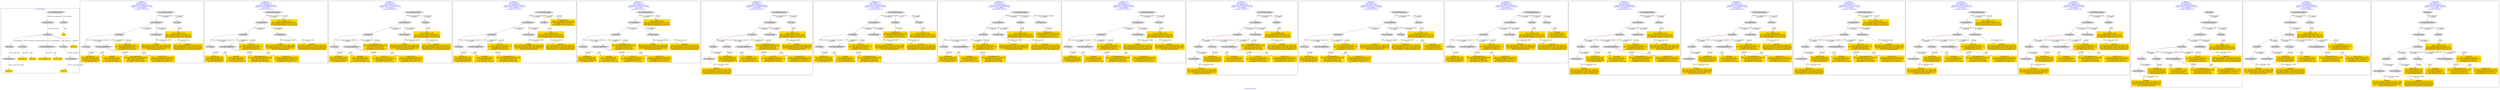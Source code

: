digraph n0 {
fontcolor="blue"
remincross="true"
label="s03-ima-artists.xml"
subgraph cluster_0 {
label="1-correct model"
n2[style="filled",color="white",fillcolor="lightgray",label="E12_Production1"];
n3[style="filled",color="white",fillcolor="lightgray",label="E21_Person1"];
n4[style="filled",color="white",fillcolor="lightgray",label="E69_Death1"];
n5[style="filled",color="white",fillcolor="lightgray",label="E74_Group1"];
n6[style="filled",color="white",fillcolor="lightgray",label="E82_Actor_Appellation1"];
n7[style="filled",color="white",fillcolor="lightgray",label="E67_Birth1"];
n8[shape="plaintext",style="filled",fillcolor="gold",label="Artist URI"];
n9[style="filled",color="white",fillcolor="lightgray",label="E22_Man-Made_Object1"];
n10[style="filled",color="white",fillcolor="lightgray",label="E35_Title1"];
n11[shape="plaintext",style="filled",fillcolor="gold",label="title"];
n12[style="filled",color="white",fillcolor="lightgray",label="E52_Time-Span1"];
n13[shape="plaintext",style="filled",fillcolor="gold",label="birthDate"];
n14[style="filled",color="white",fillcolor="lightgray",label="E52_Time-Span2"];
n15[shape="plaintext",style="filled",fillcolor="gold",label="deathDate"];
n16[shape="plaintext",style="filled",fillcolor="gold",label="nationality uri"];
n17[shape="plaintext",style="filled",fillcolor="gold",label="nationality"];
n18[shape="plaintext",style="filled",fillcolor="gold",label="artist appellation uri"];
n19[shape="plaintext",style="filled",fillcolor="gold",label="name first last"];
}
subgraph cluster_1 {
label="candidate 0\nlink coherence:1.0\nnode coherence:1.0\nconfidence:0.49329370918731874\nmapping score:0.5602645697291062\ncost:13.99879\n-precision:0.79-recall:0.65"
n21[style="filled",color="white",fillcolor="lightgray",label="E12_Production1"];
n22[style="filled",color="white",fillcolor="lightgray",label="E21_Person1"];
n23[style="filled",color="white",fillcolor="lightgray",label="E52_Time-Span2"];
n24[style="filled",color="white",fillcolor="lightgray",label="E74_Group1"];
n25[style="filled",color="white",fillcolor="lightgray",label="E82_Actor_Appellation1"];
n26[style="filled",color="white",fillcolor="lightgray",label="E22_Man-Made_Object1"];
n27[style="filled",color="white",fillcolor="lightgray",label="E35_Title1"];
n28[shape="plaintext",style="filled",fillcolor="gold",label="nationality uri\n[E74_Group,classLink,0.685]\n[E55_Type,classLink,0.19]\n[E57_Material,classLink,0.086]\n[E55_Type,label,0.039]"];
n29[shape="plaintext",style="filled",fillcolor="gold",label="birthDate\n[E52_Time-Span,P82a_begin_of_the_begin,0.439]\n[E52_Time-Span,P82_at_some_time_within,0.323]\n[E52_Time-Span,P82b_end_of_the_end,0.185]\n[E52_Time-Span,label,0.054]"];
n30[shape="plaintext",style="filled",fillcolor="gold",label="Artist URI\n[E21_Person,classLink,0.437]\n[E82_Actor_Appellation,classLink,0.371]\n[E39_Actor,classLink,0.15]\n[E30_Right,P3_has_note,0.042]"];
n31[shape="plaintext",style="filled",fillcolor="gold",label="artist appellation uri\n[E82_Actor_Appellation,classLink,0.608]\n[E21_Person,classLink,0.371]\n[E39_Actor,classLink,0.016]\n[E30_Right,P3_has_note,0.004]"];
n32[shape="plaintext",style="filled",fillcolor="gold",label="title\n[E35_Title,label,0.336]\n[E22_Man-Made_Object,classLink,0.253]\n[E22_Man-Made_Object,P3_has_note,0.221]\n[E73_Information_Object,P3_has_note,0.19]"];
n33[shape="plaintext",style="filled",fillcolor="gold",label="deathDate\n[E52_Time-Span,P82b_end_of_the_end,0.382]\n[E52_Time-Span,P82_at_some_time_within,0.29]\n[E52_Time-Span,P82a_begin_of_the_begin,0.229]\n[E69_Death,P82_at_some_time_within,0.098]"];
n34[shape="plaintext",style="filled",fillcolor="gold",label="name first last\n[E82_Actor_Appellation,label,0.529]\n[E22_Man-Made_Object,classLink,0.218]\n[E30_Right,P3_has_note,0.131]\n[E8_Acquisition,P3_has_note,0.122]"];
n35[shape="plaintext",style="filled",fillcolor="gold",label="nationality\n[E74_Group,label,0.529]\n[E74_Group,classLink,0.306]\n[E55_Type,label,0.097]\n[E21_Person,P3_has_note,0.068]"];
}
subgraph cluster_2 {
label="candidate 1\nlink coherence:1.0\nnode coherence:1.0\nconfidence:0.4828886313424306\nmapping score:0.5567962104474768\ncost:12.999\n-precision:0.69-recall:0.53"
n37[style="filled",color="white",fillcolor="lightgray",label="E12_Production1"];
n38[style="filled",color="white",fillcolor="lightgray",label="E21_Person1"];
n39[style="filled",color="white",fillcolor="lightgray",label="E52_Time-Span2"];
n40[style="filled",color="white",fillcolor="lightgray",label="E74_Group1"];
n41[style="filled",color="white",fillcolor="lightgray",label="E82_Actor_Appellation1"];
n42[style="filled",color="white",fillcolor="lightgray",label="E22_Man-Made_Object1"];
n43[shape="plaintext",style="filled",fillcolor="gold",label="nationality uri\n[E74_Group,classLink,0.685]\n[E55_Type,classLink,0.19]\n[E57_Material,classLink,0.086]\n[E55_Type,label,0.039]"];
n44[shape="plaintext",style="filled",fillcolor="gold",label="title\n[E35_Title,label,0.336]\n[E22_Man-Made_Object,classLink,0.253]\n[E22_Man-Made_Object,P3_has_note,0.221]\n[E73_Information_Object,P3_has_note,0.19]"];
n45[shape="plaintext",style="filled",fillcolor="gold",label="birthDate\n[E52_Time-Span,P82a_begin_of_the_begin,0.439]\n[E52_Time-Span,P82_at_some_time_within,0.323]\n[E52_Time-Span,P82b_end_of_the_end,0.185]\n[E52_Time-Span,label,0.054]"];
n46[shape="plaintext",style="filled",fillcolor="gold",label="Artist URI\n[E21_Person,classLink,0.437]\n[E82_Actor_Appellation,classLink,0.371]\n[E39_Actor,classLink,0.15]\n[E30_Right,P3_has_note,0.042]"];
n47[shape="plaintext",style="filled",fillcolor="gold",label="artist appellation uri\n[E82_Actor_Appellation,classLink,0.608]\n[E21_Person,classLink,0.371]\n[E39_Actor,classLink,0.016]\n[E30_Right,P3_has_note,0.004]"];
n48[shape="plaintext",style="filled",fillcolor="gold",label="deathDate\n[E52_Time-Span,P82b_end_of_the_end,0.382]\n[E52_Time-Span,P82_at_some_time_within,0.29]\n[E52_Time-Span,P82a_begin_of_the_begin,0.229]\n[E69_Death,P82_at_some_time_within,0.098]"];
n49[shape="plaintext",style="filled",fillcolor="gold",label="name first last\n[E82_Actor_Appellation,label,0.529]\n[E22_Man-Made_Object,classLink,0.218]\n[E30_Right,P3_has_note,0.131]\n[E8_Acquisition,P3_has_note,0.122]"];
n50[shape="plaintext",style="filled",fillcolor="gold",label="nationality\n[E74_Group,label,0.529]\n[E74_Group,classLink,0.306]\n[E55_Type,label,0.097]\n[E21_Person,P3_has_note,0.068]"];
}
subgraph cluster_3 {
label="candidate 10\nlink coherence:1.0\nnode coherence:1.0\nconfidence:0.4553213480213411\nmapping score:0.5476071160071138\ncost:13.99879\n-precision:0.64-recall:0.53"
n52[style="filled",color="white",fillcolor="lightgray",label="E12_Production1"];
n53[style="filled",color="white",fillcolor="lightgray",label="E21_Person1"];
n54[style="filled",color="white",fillcolor="lightgray",label="E52_Time-Span2"];
n55[style="filled",color="white",fillcolor="lightgray",label="E74_Group1"];
n56[style="filled",color="white",fillcolor="lightgray",label="E82_Actor_Appellation1"];
n57[style="filled",color="white",fillcolor="lightgray",label="E22_Man-Made_Object1"];
n58[style="filled",color="white",fillcolor="lightgray",label="E35_Title1"];
n59[shape="plaintext",style="filled",fillcolor="gold",label="nationality uri\n[E74_Group,classLink,0.685]\n[E55_Type,classLink,0.19]\n[E57_Material,classLink,0.086]\n[E55_Type,label,0.039]"];
n60[shape="plaintext",style="filled",fillcolor="gold",label="birthDate\n[E52_Time-Span,P82a_begin_of_the_begin,0.439]\n[E52_Time-Span,P82_at_some_time_within,0.323]\n[E52_Time-Span,P82b_end_of_the_end,0.185]\n[E52_Time-Span,label,0.054]"];
n61[shape="plaintext",style="filled",fillcolor="gold",label="Artist URI\n[E21_Person,classLink,0.437]\n[E82_Actor_Appellation,classLink,0.371]\n[E39_Actor,classLink,0.15]\n[E30_Right,P3_has_note,0.042]"];
n62[shape="plaintext",style="filled",fillcolor="gold",label="artist appellation uri\n[E82_Actor_Appellation,classLink,0.608]\n[E21_Person,classLink,0.371]\n[E39_Actor,classLink,0.016]\n[E30_Right,P3_has_note,0.004]"];
n63[shape="plaintext",style="filled",fillcolor="gold",label="title\n[E35_Title,label,0.336]\n[E22_Man-Made_Object,classLink,0.253]\n[E22_Man-Made_Object,P3_has_note,0.221]\n[E73_Information_Object,P3_has_note,0.19]"];
n64[shape="plaintext",style="filled",fillcolor="gold",label="deathDate\n[E52_Time-Span,P82b_end_of_the_end,0.382]\n[E52_Time-Span,P82_at_some_time_within,0.29]\n[E52_Time-Span,P82a_begin_of_the_begin,0.229]\n[E69_Death,P82_at_some_time_within,0.098]"];
n65[shape="plaintext",style="filled",fillcolor="gold",label="name first last\n[E82_Actor_Appellation,label,0.529]\n[E22_Man-Made_Object,classLink,0.218]\n[E30_Right,P3_has_note,0.131]\n[E8_Acquisition,P3_has_note,0.122]"];
n66[shape="plaintext",style="filled",fillcolor="gold",label="nationality\n[E74_Group,label,0.529]\n[E74_Group,classLink,0.306]\n[E55_Type,label,0.097]\n[E21_Person,P3_has_note,0.068]"];
}
subgraph cluster_4 {
label="candidate 11\nlink coherence:1.0\nnode coherence:1.0\nconfidence:0.45442834255103537\nmapping score:0.5264761141836785\ncost:13.99879\n-precision:0.71-recall:0.59"
n68[style="filled",color="white",fillcolor="lightgray",label="E12_Production1"];
n69[style="filled",color="white",fillcolor="lightgray",label="E21_Person1"];
n70[style="filled",color="white",fillcolor="lightgray",label="E52_Time-Span2"];
n71[style="filled",color="white",fillcolor="lightgray",label="E74_Group1"];
n72[style="filled",color="white",fillcolor="lightgray",label="E82_Actor_Appellation1"];
n73[style="filled",color="white",fillcolor="lightgray",label="E22_Man-Made_Object1"];
n74[style="filled",color="white",fillcolor="lightgray",label="E35_Title1"];
n75[shape="plaintext",style="filled",fillcolor="gold",label="nationality uri\n[E74_Group,classLink,0.685]\n[E55_Type,classLink,0.19]\n[E57_Material,classLink,0.086]\n[E55_Type,label,0.039]"];
n76[shape="plaintext",style="filled",fillcolor="gold",label="name first last\n[E82_Actor_Appellation,label,0.529]\n[E22_Man-Made_Object,classLink,0.218]\n[E30_Right,P3_has_note,0.131]\n[E8_Acquisition,P3_has_note,0.122]"];
n77[shape="plaintext",style="filled",fillcolor="gold",label="birthDate\n[E52_Time-Span,P82a_begin_of_the_begin,0.439]\n[E52_Time-Span,P82_at_some_time_within,0.323]\n[E52_Time-Span,P82b_end_of_the_end,0.185]\n[E52_Time-Span,label,0.054]"];
n78[shape="plaintext",style="filled",fillcolor="gold",label="Artist URI\n[E21_Person,classLink,0.437]\n[E82_Actor_Appellation,classLink,0.371]\n[E39_Actor,classLink,0.15]\n[E30_Right,P3_has_note,0.042]"];
n79[shape="plaintext",style="filled",fillcolor="gold",label="artist appellation uri\n[E82_Actor_Appellation,classLink,0.608]\n[E21_Person,classLink,0.371]\n[E39_Actor,classLink,0.016]\n[E30_Right,P3_has_note,0.004]"];
n80[shape="plaintext",style="filled",fillcolor="gold",label="title\n[E35_Title,label,0.336]\n[E22_Man-Made_Object,classLink,0.253]\n[E22_Man-Made_Object,P3_has_note,0.221]\n[E73_Information_Object,P3_has_note,0.19]"];
n81[shape="plaintext",style="filled",fillcolor="gold",label="deathDate\n[E52_Time-Span,P82b_end_of_the_end,0.382]\n[E52_Time-Span,P82_at_some_time_within,0.29]\n[E52_Time-Span,P82a_begin_of_the_begin,0.229]\n[E69_Death,P82_at_some_time_within,0.098]"];
n82[shape="plaintext",style="filled",fillcolor="gold",label="nationality\n[E74_Group,label,0.529]\n[E74_Group,classLink,0.306]\n[E55_Type,label,0.097]\n[E21_Person,P3_has_note,0.068]"];
}
subgraph cluster_5 {
label="candidate 12\nlink coherence:1.0\nnode coherence:1.0\nconfidence:0.4449162701764529\nmapping score:0.5441387567254843\ncost:12.999\n-precision:0.54-recall:0.41"
n84[style="filled",color="white",fillcolor="lightgray",label="E12_Production1"];
n85[style="filled",color="white",fillcolor="lightgray",label="E21_Person1"];
n86[style="filled",color="white",fillcolor="lightgray",label="E52_Time-Span2"];
n87[style="filled",color="white",fillcolor="lightgray",label="E74_Group1"];
n88[style="filled",color="white",fillcolor="lightgray",label="E82_Actor_Appellation1"];
n89[style="filled",color="white",fillcolor="lightgray",label="E22_Man-Made_Object1"];
n90[shape="plaintext",style="filled",fillcolor="gold",label="nationality uri\n[E74_Group,classLink,0.685]\n[E55_Type,classLink,0.19]\n[E57_Material,classLink,0.086]\n[E55_Type,label,0.039]"];
n91[shape="plaintext",style="filled",fillcolor="gold",label="title\n[E35_Title,label,0.336]\n[E22_Man-Made_Object,classLink,0.253]\n[E22_Man-Made_Object,P3_has_note,0.221]\n[E73_Information_Object,P3_has_note,0.19]"];
n92[shape="plaintext",style="filled",fillcolor="gold",label="birthDate\n[E52_Time-Span,P82a_begin_of_the_begin,0.439]\n[E52_Time-Span,P82_at_some_time_within,0.323]\n[E52_Time-Span,P82b_end_of_the_end,0.185]\n[E52_Time-Span,label,0.054]"];
n93[shape="plaintext",style="filled",fillcolor="gold",label="Artist URI\n[E21_Person,classLink,0.437]\n[E82_Actor_Appellation,classLink,0.371]\n[E39_Actor,classLink,0.15]\n[E30_Right,P3_has_note,0.042]"];
n94[shape="plaintext",style="filled",fillcolor="gold",label="artist appellation uri\n[E82_Actor_Appellation,classLink,0.608]\n[E21_Person,classLink,0.371]\n[E39_Actor,classLink,0.016]\n[E30_Right,P3_has_note,0.004]"];
n95[shape="plaintext",style="filled",fillcolor="gold",label="deathDate\n[E52_Time-Span,P82b_end_of_the_end,0.382]\n[E52_Time-Span,P82_at_some_time_within,0.29]\n[E52_Time-Span,P82a_begin_of_the_begin,0.229]\n[E69_Death,P82_at_some_time_within,0.098]"];
n96[shape="plaintext",style="filled",fillcolor="gold",label="name first last\n[E82_Actor_Appellation,label,0.529]\n[E22_Man-Made_Object,classLink,0.218]\n[E30_Right,P3_has_note,0.131]\n[E8_Acquisition,P3_has_note,0.122]"];
n97[shape="plaintext",style="filled",fillcolor="gold",label="nationality\n[E74_Group,label,0.529]\n[E74_Group,classLink,0.306]\n[E55_Type,label,0.097]\n[E21_Person,P3_has_note,0.068]"];
}
subgraph cluster_6 {
label="candidate 13\nlink coherence:1.0\nnode coherence:1.0\nconfidence:0.44376463413028616\nmapping score:0.5229215447100953\ncost:15.9985\n-precision:0.69-recall:0.65"
n99[style="filled",color="white",fillcolor="lightgray",label="E12_Production1"];
n100[style="filled",color="white",fillcolor="lightgray",label="E21_Person1"];
n101[style="filled",color="white",fillcolor="lightgray",label="E52_Time-Span2"];
n102[style="filled",color="white",fillcolor="lightgray",label="E67_Birth1"];
n103[style="filled",color="white",fillcolor="lightgray",label="E74_Group1"];
n104[style="filled",color="white",fillcolor="lightgray",label="E82_Actor_Appellation1"];
n105[style="filled",color="white",fillcolor="lightgray",label="E22_Man-Made_Object1"];
n106[style="filled",color="white",fillcolor="lightgray",label="E35_Title1"];
n107[style="filled",color="white",fillcolor="lightgray",label="E52_Time-Span1"];
n108[shape="plaintext",style="filled",fillcolor="gold",label="nationality uri\n[E74_Group,classLink,0.685]\n[E55_Type,classLink,0.19]\n[E57_Material,classLink,0.086]\n[E55_Type,label,0.039]"];
n109[shape="plaintext",style="filled",fillcolor="gold",label="birthDate\n[E52_Time-Span,P82a_begin_of_the_begin,0.439]\n[E52_Time-Span,P82_at_some_time_within,0.323]\n[E52_Time-Span,P82b_end_of_the_end,0.185]\n[E52_Time-Span,label,0.054]"];
n110[shape="plaintext",style="filled",fillcolor="gold",label="Artist URI\n[E21_Person,classLink,0.437]\n[E82_Actor_Appellation,classLink,0.371]\n[E39_Actor,classLink,0.15]\n[E30_Right,P3_has_note,0.042]"];
n111[shape="plaintext",style="filled",fillcolor="gold",label="artist appellation uri\n[E82_Actor_Appellation,classLink,0.608]\n[E21_Person,classLink,0.371]\n[E39_Actor,classLink,0.016]\n[E30_Right,P3_has_note,0.004]"];
n112[shape="plaintext",style="filled",fillcolor="gold",label="title\n[E35_Title,label,0.336]\n[E22_Man-Made_Object,classLink,0.253]\n[E22_Man-Made_Object,P3_has_note,0.221]\n[E73_Information_Object,P3_has_note,0.19]"];
n113[shape="plaintext",style="filled",fillcolor="gold",label="name first last\n[E82_Actor_Appellation,label,0.529]\n[E22_Man-Made_Object,classLink,0.218]\n[E30_Right,P3_has_note,0.131]\n[E8_Acquisition,P3_has_note,0.122]"];
n114[shape="plaintext",style="filled",fillcolor="gold",label="deathDate\n[E52_Time-Span,P82b_end_of_the_end,0.382]\n[E52_Time-Span,P82_at_some_time_within,0.29]\n[E52_Time-Span,P82a_begin_of_the_begin,0.229]\n[E69_Death,P82_at_some_time_within,0.098]"];
n115[shape="plaintext",style="filled",fillcolor="gold",label="nationality\n[E74_Group,label,0.529]\n[E74_Group,classLink,0.306]\n[E55_Type,label,0.097]\n[E21_Person,P3_has_note,0.068]"];
}
subgraph cluster_7 {
label="candidate 14\nlink coherence:1.0\nnode coherence:1.0\nconfidence:0.4435070392278448\nmapping score:0.5228356797426149\ncost:14.99879\n-precision:0.67-recall:0.59"
n117[style="filled",color="white",fillcolor="lightgray",label="E12_Production1"];
n118[style="filled",color="white",fillcolor="lightgray",label="E21_Person1"];
n119[style="filled",color="white",fillcolor="lightgray",label="E52_Time-Span2"];
n120[style="filled",color="white",fillcolor="lightgray",label="E74_Group1"];
n121[style="filled",color="white",fillcolor="lightgray",label="E82_Actor_Appellation1"];
n122[style="filled",color="white",fillcolor="lightgray",label="E22_Man-Made_Object1"];
n123[style="filled",color="white",fillcolor="lightgray",label="E30_Right1"];
n124[style="filled",color="white",fillcolor="lightgray",label="E35_Title1"];
n125[shape="plaintext",style="filled",fillcolor="gold",label="nationality uri\n[E74_Group,classLink,0.685]\n[E55_Type,classLink,0.19]\n[E57_Material,classLink,0.086]\n[E55_Type,label,0.039]"];
n126[shape="plaintext",style="filled",fillcolor="gold",label="birthDate\n[E52_Time-Span,P82a_begin_of_the_begin,0.439]\n[E52_Time-Span,P82_at_some_time_within,0.323]\n[E52_Time-Span,P82b_end_of_the_end,0.185]\n[E52_Time-Span,label,0.054]"];
n127[shape="plaintext",style="filled",fillcolor="gold",label="Artist URI\n[E21_Person,classLink,0.437]\n[E82_Actor_Appellation,classLink,0.371]\n[E39_Actor,classLink,0.15]\n[E30_Right,P3_has_note,0.042]"];
n128[shape="plaintext",style="filled",fillcolor="gold",label="artist appellation uri\n[E82_Actor_Appellation,classLink,0.608]\n[E21_Person,classLink,0.371]\n[E39_Actor,classLink,0.016]\n[E30_Right,P3_has_note,0.004]"];
n129[shape="plaintext",style="filled",fillcolor="gold",label="title\n[E35_Title,label,0.336]\n[E22_Man-Made_Object,classLink,0.253]\n[E22_Man-Made_Object,P3_has_note,0.221]\n[E73_Information_Object,P3_has_note,0.19]"];
n130[shape="plaintext",style="filled",fillcolor="gold",label="deathDate\n[E52_Time-Span,P82b_end_of_the_end,0.382]\n[E52_Time-Span,P82_at_some_time_within,0.29]\n[E52_Time-Span,P82a_begin_of_the_begin,0.229]\n[E69_Death,P82_at_some_time_within,0.098]"];
n131[shape="plaintext",style="filled",fillcolor="gold",label="name first last\n[E82_Actor_Appellation,label,0.529]\n[E22_Man-Made_Object,classLink,0.218]\n[E30_Right,P3_has_note,0.131]\n[E8_Acquisition,P3_has_note,0.122]"];
n132[shape="plaintext",style="filled",fillcolor="gold",label="nationality\n[E74_Group,label,0.529]\n[E74_Group,classLink,0.306]\n[E55_Type,label,0.097]\n[E21_Person,P3_has_note,0.068]"];
}
subgraph cluster_8 {
label="candidate 15\nlink coherence:1.0\nnode coherence:1.0\nconfidence:0.4423829019954185\nmapping score:0.5224609673318062\ncost:14.99862\n-precision:0.67-recall:0.59"
n134[style="filled",color="white",fillcolor="lightgray",label="E12_Production1"];
n135[style="filled",color="white",fillcolor="lightgray",label="E21_Person1"];
n136[style="filled",color="white",fillcolor="lightgray",label="E52_Time-Span2"];
n137[style="filled",color="white",fillcolor="lightgray",label="E74_Group1"];
n138[style="filled",color="white",fillcolor="lightgray",label="E82_Actor_Appellation1"];
n139[style="filled",color="white",fillcolor="lightgray",label="E22_Man-Made_Object1"];
n140[style="filled",color="white",fillcolor="lightgray",label="E35_Title1"];
n141[style="filled",color="white",fillcolor="lightgray",label="E8_Acquisition1"];
n142[shape="plaintext",style="filled",fillcolor="gold",label="nationality uri\n[E74_Group,classLink,0.685]\n[E55_Type,classLink,0.19]\n[E57_Material,classLink,0.086]\n[E55_Type,label,0.039]"];
n143[shape="plaintext",style="filled",fillcolor="gold",label="birthDate\n[E52_Time-Span,P82a_begin_of_the_begin,0.439]\n[E52_Time-Span,P82_at_some_time_within,0.323]\n[E52_Time-Span,P82b_end_of_the_end,0.185]\n[E52_Time-Span,label,0.054]"];
n144[shape="plaintext",style="filled",fillcolor="gold",label="Artist URI\n[E21_Person,classLink,0.437]\n[E82_Actor_Appellation,classLink,0.371]\n[E39_Actor,classLink,0.15]\n[E30_Right,P3_has_note,0.042]"];
n145[shape="plaintext",style="filled",fillcolor="gold",label="artist appellation uri\n[E82_Actor_Appellation,classLink,0.608]\n[E21_Person,classLink,0.371]\n[E39_Actor,classLink,0.016]\n[E30_Right,P3_has_note,0.004]"];
n146[shape="plaintext",style="filled",fillcolor="gold",label="title\n[E35_Title,label,0.336]\n[E22_Man-Made_Object,classLink,0.253]\n[E22_Man-Made_Object,P3_has_note,0.221]\n[E73_Information_Object,P3_has_note,0.19]"];
n147[shape="plaintext",style="filled",fillcolor="gold",label="deathDate\n[E52_Time-Span,P82b_end_of_the_end,0.382]\n[E52_Time-Span,P82_at_some_time_within,0.29]\n[E52_Time-Span,P82a_begin_of_the_begin,0.229]\n[E69_Death,P82_at_some_time_within,0.098]"];
n148[shape="plaintext",style="filled",fillcolor="gold",label="name first last\n[E82_Actor_Appellation,label,0.529]\n[E22_Man-Made_Object,classLink,0.218]\n[E30_Right,P3_has_note,0.131]\n[E8_Acquisition,P3_has_note,0.122]"];
n149[shape="plaintext",style="filled",fillcolor="gold",label="nationality\n[E74_Group,label,0.529]\n[E74_Group,classLink,0.306]\n[E55_Type,label,0.097]\n[E21_Person,P3_has_note,0.068]"];
}
subgraph cluster_9 {
label="candidate 16\nlink coherence:1.0\nnode coherence:1.0\nconfidence:0.4423824060134641\nmapping score:0.5432941353378213\ncost:13.99879\n-precision:0.79-recall:0.65"
n151[style="filled",color="white",fillcolor="lightgray",label="E12_Production1"];
n152[style="filled",color="white",fillcolor="lightgray",label="E21_Person1"];
n153[style="filled",color="white",fillcolor="lightgray",label="E52_Time-Span2"];
n154[style="filled",color="white",fillcolor="lightgray",label="E74_Group1"];
n155[style="filled",color="white",fillcolor="lightgray",label="E82_Actor_Appellation1"];
n156[style="filled",color="white",fillcolor="lightgray",label="E22_Man-Made_Object1"];
n157[style="filled",color="white",fillcolor="lightgray",label="E35_Title1"];
n158[shape="plaintext",style="filled",fillcolor="gold",label="nationality uri\n[E74_Group,classLink,0.685]\n[E55_Type,classLink,0.19]\n[E57_Material,classLink,0.086]\n[E55_Type,label,0.039]"];
n159[shape="plaintext",style="filled",fillcolor="gold",label="deathDate\n[E52_Time-Span,P82b_end_of_the_end,0.382]\n[E52_Time-Span,P82_at_some_time_within,0.29]\n[E52_Time-Span,P82a_begin_of_the_begin,0.229]\n[E69_Death,P82_at_some_time_within,0.098]"];
n160[shape="plaintext",style="filled",fillcolor="gold",label="Artist URI\n[E21_Person,classLink,0.437]\n[E82_Actor_Appellation,classLink,0.371]\n[E39_Actor,classLink,0.15]\n[E30_Right,P3_has_note,0.042]"];
n161[shape="plaintext",style="filled",fillcolor="gold",label="artist appellation uri\n[E82_Actor_Appellation,classLink,0.608]\n[E21_Person,classLink,0.371]\n[E39_Actor,classLink,0.016]\n[E30_Right,P3_has_note,0.004]"];
n162[shape="plaintext",style="filled",fillcolor="gold",label="title\n[E35_Title,label,0.336]\n[E22_Man-Made_Object,classLink,0.253]\n[E22_Man-Made_Object,P3_has_note,0.221]\n[E73_Information_Object,P3_has_note,0.19]"];
n163[shape="plaintext",style="filled",fillcolor="gold",label="birthDate\n[E52_Time-Span,P82a_begin_of_the_begin,0.439]\n[E52_Time-Span,P82_at_some_time_within,0.323]\n[E52_Time-Span,P82b_end_of_the_end,0.185]\n[E52_Time-Span,label,0.054]"];
n164[shape="plaintext",style="filled",fillcolor="gold",label="name first last\n[E82_Actor_Appellation,label,0.529]\n[E22_Man-Made_Object,classLink,0.218]\n[E30_Right,P3_has_note,0.131]\n[E8_Acquisition,P3_has_note,0.122]"];
n165[shape="plaintext",style="filled",fillcolor="gold",label="nationality\n[E74_Group,label,0.529]\n[E74_Group,classLink,0.306]\n[E55_Type,label,0.097]\n[E21_Person,P3_has_note,0.068]"];
}
subgraph cluster_10 {
label="candidate 17\nlink coherence:1.0\nnode coherence:1.0\nconfidence:0.44076456147411264\nmapping score:0.5219215204913709\ncost:15.9985\n-precision:0.75-recall:0.71"
n167[style="filled",color="white",fillcolor="lightgray",label="E12_Production1"];
n168[style="filled",color="white",fillcolor="lightgray",label="E21_Person1"];
n169[style="filled",color="white",fillcolor="lightgray",label="E52_Time-Span2"];
n170[style="filled",color="white",fillcolor="lightgray",label="E67_Birth1"];
n171[style="filled",color="white",fillcolor="lightgray",label="E74_Group1"];
n172[style="filled",color="white",fillcolor="lightgray",label="E82_Actor_Appellation1"];
n173[style="filled",color="white",fillcolor="lightgray",label="E22_Man-Made_Object1"];
n174[style="filled",color="white",fillcolor="lightgray",label="E35_Title1"];
n175[style="filled",color="white",fillcolor="lightgray",label="E52_Time-Span1"];
n176[shape="plaintext",style="filled",fillcolor="gold",label="nationality uri\n[E74_Group,classLink,0.685]\n[E55_Type,classLink,0.19]\n[E57_Material,classLink,0.086]\n[E55_Type,label,0.039]"];
n177[shape="plaintext",style="filled",fillcolor="gold",label="Artist URI\n[E21_Person,classLink,0.437]\n[E82_Actor_Appellation,classLink,0.371]\n[E39_Actor,classLink,0.15]\n[E30_Right,P3_has_note,0.042]"];
n178[shape="plaintext",style="filled",fillcolor="gold",label="artist appellation uri\n[E82_Actor_Appellation,classLink,0.608]\n[E21_Person,classLink,0.371]\n[E39_Actor,classLink,0.016]\n[E30_Right,P3_has_note,0.004]"];
n179[shape="plaintext",style="filled",fillcolor="gold",label="title\n[E35_Title,label,0.336]\n[E22_Man-Made_Object,classLink,0.253]\n[E22_Man-Made_Object,P3_has_note,0.221]\n[E73_Information_Object,P3_has_note,0.19]"];
n180[shape="plaintext",style="filled",fillcolor="gold",label="deathDate\n[E52_Time-Span,P82b_end_of_the_end,0.382]\n[E52_Time-Span,P82_at_some_time_within,0.29]\n[E52_Time-Span,P82a_begin_of_the_begin,0.229]\n[E69_Death,P82_at_some_time_within,0.098]"];
n181[shape="plaintext",style="filled",fillcolor="gold",label="name first last\n[E82_Actor_Appellation,label,0.529]\n[E22_Man-Made_Object,classLink,0.218]\n[E30_Right,P3_has_note,0.131]\n[E8_Acquisition,P3_has_note,0.122]"];
n182[shape="plaintext",style="filled",fillcolor="gold",label="birthDate\n[E52_Time-Span,P82a_begin_of_the_begin,0.439]\n[E52_Time-Span,P82_at_some_time_within,0.323]\n[E52_Time-Span,P82b_end_of_the_end,0.185]\n[E52_Time-Span,label,0.054]"];
n183[shape="plaintext",style="filled",fillcolor="gold",label="nationality\n[E74_Group,label,0.529]\n[E74_Group,classLink,0.306]\n[E55_Type,label,0.097]\n[E21_Person,P3_has_note,0.068]"];
}
subgraph cluster_11 {
label="candidate 18\nlink coherence:1.0\nnode coherence:1.0\nconfidence:0.43924717206180114\nmapping score:0.5214157240206004\ncost:14.99865\n-precision:0.67-recall:0.59"
n185[style="filled",color="white",fillcolor="lightgray",label="E12_Production1"];
n186[style="filled",color="white",fillcolor="lightgray",label="E21_Person1"];
n187[style="filled",color="white",fillcolor="lightgray",label="E52_Time-Span2"];
n188[style="filled",color="white",fillcolor="lightgray",label="E55_Type1"];
n189[style="filled",color="white",fillcolor="lightgray",label="E74_Group1"];
n190[style="filled",color="white",fillcolor="lightgray",label="E82_Actor_Appellation1"];
n191[style="filled",color="white",fillcolor="lightgray",label="E22_Man-Made_Object1"];
n192[style="filled",color="white",fillcolor="lightgray",label="E35_Title1"];
n193[shape="plaintext",style="filled",fillcolor="gold",label="nationality uri\n[E74_Group,classLink,0.685]\n[E55_Type,classLink,0.19]\n[E57_Material,classLink,0.086]\n[E55_Type,label,0.039]"];
n194[shape="plaintext",style="filled",fillcolor="gold",label="birthDate\n[E52_Time-Span,P82a_begin_of_the_begin,0.439]\n[E52_Time-Span,P82_at_some_time_within,0.323]\n[E52_Time-Span,P82b_end_of_the_end,0.185]\n[E52_Time-Span,label,0.054]"];
n195[shape="plaintext",style="filled",fillcolor="gold",label="Artist URI\n[E21_Person,classLink,0.437]\n[E82_Actor_Appellation,classLink,0.371]\n[E39_Actor,classLink,0.15]\n[E30_Right,P3_has_note,0.042]"];
n196[shape="plaintext",style="filled",fillcolor="gold",label="artist appellation uri\n[E82_Actor_Appellation,classLink,0.608]\n[E21_Person,classLink,0.371]\n[E39_Actor,classLink,0.016]\n[E30_Right,P3_has_note,0.004]"];
n197[shape="plaintext",style="filled",fillcolor="gold",label="title\n[E35_Title,label,0.336]\n[E22_Man-Made_Object,classLink,0.253]\n[E22_Man-Made_Object,P3_has_note,0.221]\n[E73_Information_Object,P3_has_note,0.19]"];
n198[shape="plaintext",style="filled",fillcolor="gold",label="deathDate\n[E52_Time-Span,P82b_end_of_the_end,0.382]\n[E52_Time-Span,P82_at_some_time_within,0.29]\n[E52_Time-Span,P82a_begin_of_the_begin,0.229]\n[E69_Death,P82_at_some_time_within,0.098]"];
n199[shape="plaintext",style="filled",fillcolor="gold",label="name first last\n[E82_Actor_Appellation,label,0.529]\n[E22_Man-Made_Object,classLink,0.218]\n[E30_Right,P3_has_note,0.131]\n[E8_Acquisition,P3_has_note,0.122]"];
n200[shape="plaintext",style="filled",fillcolor="gold",label="nationality\n[E74_Group,label,0.529]\n[E74_Group,classLink,0.306]\n[E55_Type,label,0.097]\n[E21_Person,P3_has_note,0.068]"];
}
subgraph cluster_12 {
label="candidate 19\nlink coherence:1.0\nnode coherence:1.0\nconfidence:0.43924717206180114\nmapping score:0.5214157240206004\ncost:14.99871\n-precision:0.67-recall:0.59"
n202[style="filled",color="white",fillcolor="lightgray",label="E12_Production1"];
n203[style="filled",color="white",fillcolor="lightgray",label="E21_Person1"];
n204[style="filled",color="white",fillcolor="lightgray",label="E52_Time-Span2"];
n205[style="filled",color="white",fillcolor="lightgray",label="E74_Group1"];
n206[style="filled",color="white",fillcolor="lightgray",label="E82_Actor_Appellation1"];
n207[style="filled",color="white",fillcolor="lightgray",label="E22_Man-Made_Object1"];
n208[style="filled",color="white",fillcolor="lightgray",label="E35_Title1"];
n209[style="filled",color="white",fillcolor="lightgray",label="E55_Type2"];
n210[shape="plaintext",style="filled",fillcolor="gold",label="nationality\n[E74_Group,label,0.529]\n[E74_Group,classLink,0.306]\n[E55_Type,label,0.097]\n[E21_Person,P3_has_note,0.068]"];
n211[shape="plaintext",style="filled",fillcolor="gold",label="nationality uri\n[E74_Group,classLink,0.685]\n[E55_Type,classLink,0.19]\n[E57_Material,classLink,0.086]\n[E55_Type,label,0.039]"];
n212[shape="plaintext",style="filled",fillcolor="gold",label="birthDate\n[E52_Time-Span,P82a_begin_of_the_begin,0.439]\n[E52_Time-Span,P82_at_some_time_within,0.323]\n[E52_Time-Span,P82b_end_of_the_end,0.185]\n[E52_Time-Span,label,0.054]"];
n213[shape="plaintext",style="filled",fillcolor="gold",label="Artist URI\n[E21_Person,classLink,0.437]\n[E82_Actor_Appellation,classLink,0.371]\n[E39_Actor,classLink,0.15]\n[E30_Right,P3_has_note,0.042]"];
n214[shape="plaintext",style="filled",fillcolor="gold",label="artist appellation uri\n[E82_Actor_Appellation,classLink,0.608]\n[E21_Person,classLink,0.371]\n[E39_Actor,classLink,0.016]\n[E30_Right,P3_has_note,0.004]"];
n215[shape="plaintext",style="filled",fillcolor="gold",label="title\n[E35_Title,label,0.336]\n[E22_Man-Made_Object,classLink,0.253]\n[E22_Man-Made_Object,P3_has_note,0.221]\n[E73_Information_Object,P3_has_note,0.19]"];
n216[shape="plaintext",style="filled",fillcolor="gold",label="deathDate\n[E52_Time-Span,P82b_end_of_the_end,0.382]\n[E52_Time-Span,P82_at_some_time_within,0.29]\n[E52_Time-Span,P82a_begin_of_the_begin,0.229]\n[E69_Death,P82_at_some_time_within,0.098]"];
n217[shape="plaintext",style="filled",fillcolor="gold",label="name first last\n[E82_Actor_Appellation,label,0.529]\n[E22_Man-Made_Object,classLink,0.218]\n[E30_Right,P3_has_note,0.131]\n[E8_Acquisition,P3_has_note,0.122]"];
}
subgraph cluster_13 {
label="candidate 2\nlink coherence:1.0\nnode coherence:1.0\nconfidence:0.4817369952962639\nmapping score:0.5355789984320879\ncost:15.9985\n-precision:0.81-recall:0.76"
n219[style="filled",color="white",fillcolor="lightgray",label="E12_Production1"];
n220[style="filled",color="white",fillcolor="lightgray",label="E21_Person1"];
n221[style="filled",color="white",fillcolor="lightgray",label="E52_Time-Span2"];
n222[style="filled",color="white",fillcolor="lightgray",label="E67_Birth1"];
n223[style="filled",color="white",fillcolor="lightgray",label="E74_Group1"];
n224[style="filled",color="white",fillcolor="lightgray",label="E82_Actor_Appellation1"];
n225[style="filled",color="white",fillcolor="lightgray",label="E22_Man-Made_Object1"];
n226[style="filled",color="white",fillcolor="lightgray",label="E35_Title1"];
n227[style="filled",color="white",fillcolor="lightgray",label="E52_Time-Span1"];
n228[shape="plaintext",style="filled",fillcolor="gold",label="nationality uri\n[E74_Group,classLink,0.685]\n[E55_Type,classLink,0.19]\n[E57_Material,classLink,0.086]\n[E55_Type,label,0.039]"];
n229[shape="plaintext",style="filled",fillcolor="gold",label="birthDate\n[E52_Time-Span,P82a_begin_of_the_begin,0.439]\n[E52_Time-Span,P82_at_some_time_within,0.323]\n[E52_Time-Span,P82b_end_of_the_end,0.185]\n[E52_Time-Span,label,0.054]"];
n230[shape="plaintext",style="filled",fillcolor="gold",label="Artist URI\n[E21_Person,classLink,0.437]\n[E82_Actor_Appellation,classLink,0.371]\n[E39_Actor,classLink,0.15]\n[E30_Right,P3_has_note,0.042]"];
n231[shape="plaintext",style="filled",fillcolor="gold",label="artist appellation uri\n[E82_Actor_Appellation,classLink,0.608]\n[E21_Person,classLink,0.371]\n[E39_Actor,classLink,0.016]\n[E30_Right,P3_has_note,0.004]"];
n232[shape="plaintext",style="filled",fillcolor="gold",label="title\n[E35_Title,label,0.336]\n[E22_Man-Made_Object,classLink,0.253]\n[E22_Man-Made_Object,P3_has_note,0.221]\n[E73_Information_Object,P3_has_note,0.19]"];
n233[shape="plaintext",style="filled",fillcolor="gold",label="name first last\n[E82_Actor_Appellation,label,0.529]\n[E22_Man-Made_Object,classLink,0.218]\n[E30_Right,P3_has_note,0.131]\n[E8_Acquisition,P3_has_note,0.122]"];
n234[shape="plaintext",style="filled",fillcolor="gold",label="deathDate\n[E52_Time-Span,P82b_end_of_the_end,0.382]\n[E52_Time-Span,P82_at_some_time_within,0.29]\n[E52_Time-Span,P82a_begin_of_the_begin,0.229]\n[E69_Death,P82_at_some_time_within,0.098]"];
n235[shape="plaintext",style="filled",fillcolor="gold",label="nationality\n[E74_Group,label,0.529]\n[E74_Group,classLink,0.306]\n[E55_Type,label,0.097]\n[E21_Person,P3_has_note,0.068]"];
}
subgraph cluster_14 {
label="candidate 3\nlink coherence:1.0\nnode coherence:1.0\nconfidence:0.4787369226400903\nmapping score:0.5345789742133634\ncost:15.9985\n-precision:0.88-recall:0.82"
n237[style="filled",color="white",fillcolor="lightgray",label="E12_Production1"];
n238[style="filled",color="white",fillcolor="lightgray",label="E21_Person1"];
n239[style="filled",color="white",fillcolor="lightgray",label="E52_Time-Span2"];
n240[style="filled",color="white",fillcolor="lightgray",label="E67_Birth1"];
n241[style="filled",color="white",fillcolor="lightgray",label="E74_Group1"];
n242[style="filled",color="white",fillcolor="lightgray",label="E82_Actor_Appellation1"];
n243[style="filled",color="white",fillcolor="lightgray",label="E22_Man-Made_Object1"];
n244[style="filled",color="white",fillcolor="lightgray",label="E35_Title1"];
n245[style="filled",color="white",fillcolor="lightgray",label="E52_Time-Span1"];
n246[shape="plaintext",style="filled",fillcolor="gold",label="nationality uri\n[E74_Group,classLink,0.685]\n[E55_Type,classLink,0.19]\n[E57_Material,classLink,0.086]\n[E55_Type,label,0.039]"];
n247[shape="plaintext",style="filled",fillcolor="gold",label="Artist URI\n[E21_Person,classLink,0.437]\n[E82_Actor_Appellation,classLink,0.371]\n[E39_Actor,classLink,0.15]\n[E30_Right,P3_has_note,0.042]"];
n248[shape="plaintext",style="filled",fillcolor="gold",label="artist appellation uri\n[E82_Actor_Appellation,classLink,0.608]\n[E21_Person,classLink,0.371]\n[E39_Actor,classLink,0.016]\n[E30_Right,P3_has_note,0.004]"];
n249[shape="plaintext",style="filled",fillcolor="gold",label="title\n[E35_Title,label,0.336]\n[E22_Man-Made_Object,classLink,0.253]\n[E22_Man-Made_Object,P3_has_note,0.221]\n[E73_Information_Object,P3_has_note,0.19]"];
n250[shape="plaintext",style="filled",fillcolor="gold",label="deathDate\n[E52_Time-Span,P82b_end_of_the_end,0.382]\n[E52_Time-Span,P82_at_some_time_within,0.29]\n[E52_Time-Span,P82a_begin_of_the_begin,0.229]\n[E69_Death,P82_at_some_time_within,0.098]"];
n251[shape="plaintext",style="filled",fillcolor="gold",label="name first last\n[E82_Actor_Appellation,label,0.529]\n[E22_Man-Made_Object,classLink,0.218]\n[E30_Right,P3_has_note,0.131]\n[E8_Acquisition,P3_has_note,0.122]"];
n252[shape="plaintext",style="filled",fillcolor="gold",label="birthDate\n[E52_Time-Span,P82a_begin_of_the_begin,0.439]\n[E52_Time-Span,P82_at_some_time_within,0.323]\n[E52_Time-Span,P82b_end_of_the_end,0.185]\n[E52_Time-Span,label,0.054]"];
n253[shape="plaintext",style="filled",fillcolor="gold",label="nationality\n[E74_Group,label,0.529]\n[E74_Group,classLink,0.306]\n[E55_Type,label,0.097]\n[E21_Person,P3_has_note,0.068]"];
}
subgraph cluster_15 {
label="candidate 4\nlink coherence:1.0\nnode coherence:1.0\nconfidence:0.47133191745137576\nmapping score:0.5321106391504585\ncost:14.99871\n-precision:0.73-recall:0.65"
n255[style="filled",color="white",fillcolor="lightgray",label="E12_Production1"];
n256[style="filled",color="white",fillcolor="lightgray",label="E21_Person1"];
n257[style="filled",color="white",fillcolor="lightgray",label="E52_Time-Span2"];
n258[style="filled",color="white",fillcolor="lightgray",label="E67_Birth1"];
n259[style="filled",color="white",fillcolor="lightgray",label="E74_Group1"];
n260[style="filled",color="white",fillcolor="lightgray",label="E82_Actor_Appellation1"];
n261[style="filled",color="white",fillcolor="lightgray",label="E22_Man-Made_Object1"];
n262[style="filled",color="white",fillcolor="lightgray",label="E52_Time-Span1"];
n263[shape="plaintext",style="filled",fillcolor="gold",label="nationality uri\n[E74_Group,classLink,0.685]\n[E55_Type,classLink,0.19]\n[E57_Material,classLink,0.086]\n[E55_Type,label,0.039]"];
n264[shape="plaintext",style="filled",fillcolor="gold",label="title\n[E35_Title,label,0.336]\n[E22_Man-Made_Object,classLink,0.253]\n[E22_Man-Made_Object,P3_has_note,0.221]\n[E73_Information_Object,P3_has_note,0.19]"];
n265[shape="plaintext",style="filled",fillcolor="gold",label="birthDate\n[E52_Time-Span,P82a_begin_of_the_begin,0.439]\n[E52_Time-Span,P82_at_some_time_within,0.323]\n[E52_Time-Span,P82b_end_of_the_end,0.185]\n[E52_Time-Span,label,0.054]"];
n266[shape="plaintext",style="filled",fillcolor="gold",label="Artist URI\n[E21_Person,classLink,0.437]\n[E82_Actor_Appellation,classLink,0.371]\n[E39_Actor,classLink,0.15]\n[E30_Right,P3_has_note,0.042]"];
n267[shape="plaintext",style="filled",fillcolor="gold",label="artist appellation uri\n[E82_Actor_Appellation,classLink,0.608]\n[E21_Person,classLink,0.371]\n[E39_Actor,classLink,0.016]\n[E30_Right,P3_has_note,0.004]"];
n268[shape="plaintext",style="filled",fillcolor="gold",label="name first last\n[E82_Actor_Appellation,label,0.529]\n[E22_Man-Made_Object,classLink,0.218]\n[E30_Right,P3_has_note,0.131]\n[E8_Acquisition,P3_has_note,0.122]"];
n269[shape="plaintext",style="filled",fillcolor="gold",label="deathDate\n[E52_Time-Span,P82b_end_of_the_end,0.382]\n[E52_Time-Span,P82_at_some_time_within,0.29]\n[E52_Time-Span,P82a_begin_of_the_begin,0.229]\n[E69_Death,P82_at_some_time_within,0.098]"];
n270[shape="plaintext",style="filled",fillcolor="gold",label="nationality\n[E74_Group,label,0.529]\n[E74_Group,classLink,0.306]\n[E55_Type,label,0.097]\n[E21_Person,P3_has_note,0.068]"];
}
subgraph cluster_16 {
label="candidate 5\nlink coherence:1.0\nnode coherence:1.0\nconfidence:0.4683318447952022\nmapping score:0.5311106149317341\ncost:14.99871\n-precision:0.8-recall:0.71"
n272[style="filled",color="white",fillcolor="lightgray",label="E12_Production1"];
n273[style="filled",color="white",fillcolor="lightgray",label="E21_Person1"];
n274[style="filled",color="white",fillcolor="lightgray",label="E52_Time-Span2"];
n275[style="filled",color="white",fillcolor="lightgray",label="E67_Birth1"];
n276[style="filled",color="white",fillcolor="lightgray",label="E74_Group1"];
n277[style="filled",color="white",fillcolor="lightgray",label="E82_Actor_Appellation1"];
n278[style="filled",color="white",fillcolor="lightgray",label="E22_Man-Made_Object1"];
n279[style="filled",color="white",fillcolor="lightgray",label="E52_Time-Span1"];
n280[shape="plaintext",style="filled",fillcolor="gold",label="nationality uri\n[E74_Group,classLink,0.685]\n[E55_Type,classLink,0.19]\n[E57_Material,classLink,0.086]\n[E55_Type,label,0.039]"];
n281[shape="plaintext",style="filled",fillcolor="gold",label="title\n[E35_Title,label,0.336]\n[E22_Man-Made_Object,classLink,0.253]\n[E22_Man-Made_Object,P3_has_note,0.221]\n[E73_Information_Object,P3_has_note,0.19]"];
n282[shape="plaintext",style="filled",fillcolor="gold",label="Artist URI\n[E21_Person,classLink,0.437]\n[E82_Actor_Appellation,classLink,0.371]\n[E39_Actor,classLink,0.15]\n[E30_Right,P3_has_note,0.042]"];
n283[shape="plaintext",style="filled",fillcolor="gold",label="artist appellation uri\n[E82_Actor_Appellation,classLink,0.608]\n[E21_Person,classLink,0.371]\n[E39_Actor,classLink,0.016]\n[E30_Right,P3_has_note,0.004]"];
n284[shape="plaintext",style="filled",fillcolor="gold",label="deathDate\n[E52_Time-Span,P82b_end_of_the_end,0.382]\n[E52_Time-Span,P82_at_some_time_within,0.29]\n[E52_Time-Span,P82a_begin_of_the_begin,0.229]\n[E69_Death,P82_at_some_time_within,0.098]"];
n285[shape="plaintext",style="filled",fillcolor="gold",label="name first last\n[E82_Actor_Appellation,label,0.529]\n[E22_Man-Made_Object,classLink,0.218]\n[E30_Right,P3_has_note,0.131]\n[E8_Acquisition,P3_has_note,0.122]"];
n286[shape="plaintext",style="filled",fillcolor="gold",label="birthDate\n[E52_Time-Span,P82a_begin_of_the_begin,0.439]\n[E52_Time-Span,P82_at_some_time_within,0.323]\n[E52_Time-Span,P82b_end_of_the_end,0.185]\n[E52_Time-Span,label,0.054]"];
n287[shape="plaintext",style="filled",fillcolor="gold",label="nationality\n[E74_Group,label,0.529]\n[E74_Group,classLink,0.306]\n[E55_Type,label,0.097]\n[E21_Person,P3_has_note,0.068]"];
}
subgraph cluster_17 {
label="candidate 6\nlink coherence:1.0\nnode coherence:1.0\nconfidence:0.46718020874903543\nmapping score:0.5307267362496785\ncost:15.9985\n-precision:0.94-recall:0.88"
n289[style="filled",color="white",fillcolor="lightgray",label="E12_Production1"];
n290[style="filled",color="white",fillcolor="lightgray",label="E21_Person1"];
n291[style="filled",color="white",fillcolor="lightgray",label="E52_Time-Span2"];
n292[style="filled",color="white",fillcolor="lightgray",label="E67_Birth1"];
n293[style="filled",color="white",fillcolor="lightgray",label="E74_Group1"];
n294[style="filled",color="white",fillcolor="lightgray",label="E82_Actor_Appellation1"];
n295[style="filled",color="white",fillcolor="lightgray",label="E22_Man-Made_Object1"];
n296[style="filled",color="white",fillcolor="lightgray",label="E35_Title1"];
n297[style="filled",color="white",fillcolor="lightgray",label="E52_Time-Span1"];
n298[shape="plaintext",style="filled",fillcolor="gold",label="nationality uri\n[E74_Group,classLink,0.685]\n[E55_Type,classLink,0.19]\n[E57_Material,classLink,0.086]\n[E55_Type,label,0.039]"];
n299[shape="plaintext",style="filled",fillcolor="gold",label="Artist URI\n[E21_Person,classLink,0.437]\n[E82_Actor_Appellation,classLink,0.371]\n[E39_Actor,classLink,0.15]\n[E30_Right,P3_has_note,0.042]"];
n300[shape="plaintext",style="filled",fillcolor="gold",label="artist appellation uri\n[E82_Actor_Appellation,classLink,0.608]\n[E21_Person,classLink,0.371]\n[E39_Actor,classLink,0.016]\n[E30_Right,P3_has_note,0.004]"];
n301[shape="plaintext",style="filled",fillcolor="gold",label="title\n[E35_Title,label,0.336]\n[E22_Man-Made_Object,classLink,0.253]\n[E22_Man-Made_Object,P3_has_note,0.221]\n[E73_Information_Object,P3_has_note,0.19]"];
n302[shape="plaintext",style="filled",fillcolor="gold",label="deathDate\n[E52_Time-Span,P82b_end_of_the_end,0.382]\n[E52_Time-Span,P82_at_some_time_within,0.29]\n[E52_Time-Span,P82a_begin_of_the_begin,0.229]\n[E69_Death,P82_at_some_time_within,0.098]"];
n303[shape="plaintext",style="filled",fillcolor="gold",label="name first last\n[E82_Actor_Appellation,label,0.529]\n[E22_Man-Made_Object,classLink,0.218]\n[E30_Right,P3_has_note,0.131]\n[E8_Acquisition,P3_has_note,0.122]"];
n304[shape="plaintext",style="filled",fillcolor="gold",label="birthDate\n[E52_Time-Span,P82a_begin_of_the_begin,0.439]\n[E52_Time-Span,P82_at_some_time_within,0.323]\n[E52_Time-Span,P82b_end_of_the_end,0.185]\n[E52_Time-Span,label,0.054]"];
n305[shape="plaintext",style="filled",fillcolor="gold",label="nationality\n[E74_Group,label,0.529]\n[E74_Group,classLink,0.306]\n[E55_Type,label,0.097]\n[E21_Person,P3_has_note,0.068]"];
}
subgraph cluster_18 {
label="candidate 7\nlink coherence:1.0\nnode coherence:1.0\nconfidence:0.46718020874903543\nmapping score:0.5307267362496785\ncost:16.99832\n-precision:0.88-recall:0.88"
n307[style="filled",color="white",fillcolor="lightgray",label="E12_Production1"];
n308[style="filled",color="white",fillcolor="lightgray",label="E21_Person1"];
n309[style="filled",color="white",fillcolor="lightgray",label="E52_Time-Span2"];
n310[style="filled",color="white",fillcolor="lightgray",label="E67_Birth1"];
n311[style="filled",color="white",fillcolor="lightgray",label="E74_Group1"];
n312[style="filled",color="white",fillcolor="lightgray",label="E82_Actor_Appellation1"];
n313[style="filled",color="white",fillcolor="lightgray",label="E22_Man-Made_Object1"];
n314[style="filled",color="white",fillcolor="lightgray",label="E35_Title1"];
n315[style="filled",color="white",fillcolor="lightgray",label="E38_Image1"];
n316[style="filled",color="white",fillcolor="lightgray",label="E52_Time-Span1"];
n317[shape="plaintext",style="filled",fillcolor="gold",label="nationality uri\n[E74_Group,classLink,0.685]\n[E55_Type,classLink,0.19]\n[E57_Material,classLink,0.086]\n[E55_Type,label,0.039]"];
n318[shape="plaintext",style="filled",fillcolor="gold",label="Artist URI\n[E21_Person,classLink,0.437]\n[E82_Actor_Appellation,classLink,0.371]\n[E39_Actor,classLink,0.15]\n[E30_Right,P3_has_note,0.042]"];
n319[shape="plaintext",style="filled",fillcolor="gold",label="artist appellation uri\n[E82_Actor_Appellation,classLink,0.608]\n[E21_Person,classLink,0.371]\n[E39_Actor,classLink,0.016]\n[E30_Right,P3_has_note,0.004]"];
n320[shape="plaintext",style="filled",fillcolor="gold",label="title\n[E35_Title,label,0.336]\n[E22_Man-Made_Object,classLink,0.253]\n[E22_Man-Made_Object,P3_has_note,0.221]\n[E73_Information_Object,P3_has_note,0.19]"];
n321[shape="plaintext",style="filled",fillcolor="gold",label="deathDate\n[E52_Time-Span,P82b_end_of_the_end,0.382]\n[E52_Time-Span,P82_at_some_time_within,0.29]\n[E52_Time-Span,P82a_begin_of_the_begin,0.229]\n[E69_Death,P82_at_some_time_within,0.098]"];
n322[shape="plaintext",style="filled",fillcolor="gold",label="name first last\n[E82_Actor_Appellation,label,0.529]\n[E22_Man-Made_Object,classLink,0.218]\n[E30_Right,P3_has_note,0.131]\n[E8_Acquisition,P3_has_note,0.122]"];
n323[shape="plaintext",style="filled",fillcolor="gold",label="birthDate\n[E52_Time-Span,P82a_begin_of_the_begin,0.439]\n[E52_Time-Span,P82_at_some_time_within,0.323]\n[E52_Time-Span,P82b_end_of_the_end,0.185]\n[E52_Time-Span,label,0.054]"];
n324[shape="plaintext",style="filled",fillcolor="gold",label="nationality\n[E74_Group,label,0.529]\n[E74_Group,classLink,0.306]\n[E55_Type,label,0.097]\n[E21_Person,P3_has_note,0.068]"];
}
subgraph cluster_19 {
label="candidate 8\nlink coherence:1.0\nnode coherence:1.0\nconfidence:0.46718020874903543\nmapping score:0.5307267362496785\ncost:16.99838\n-precision:1.0-recall:1.0"
n326[style="filled",color="white",fillcolor="lightgray",label="E12_Production1"];
n327[style="filled",color="white",fillcolor="lightgray",label="E21_Person1"];
n328[style="filled",color="white",fillcolor="lightgray",label="E67_Birth1"];
n329[style="filled",color="white",fillcolor="lightgray",label="E69_Death1"];
n330[style="filled",color="white",fillcolor="lightgray",label="E74_Group1"];
n331[style="filled",color="white",fillcolor="lightgray",label="E82_Actor_Appellation1"];
n332[style="filled",color="white",fillcolor="lightgray",label="E22_Man-Made_Object1"];
n333[style="filled",color="white",fillcolor="lightgray",label="E35_Title1"];
n334[style="filled",color="white",fillcolor="lightgray",label="E52_Time-Span1"];
n335[style="filled",color="white",fillcolor="lightgray",label="E52_Time-Span3"];
n336[shape="plaintext",style="filled",fillcolor="gold",label="nationality uri\n[E74_Group,classLink,0.685]\n[E55_Type,classLink,0.19]\n[E57_Material,classLink,0.086]\n[E55_Type,label,0.039]"];
n337[shape="plaintext",style="filled",fillcolor="gold",label="Artist URI\n[E21_Person,classLink,0.437]\n[E82_Actor_Appellation,classLink,0.371]\n[E39_Actor,classLink,0.15]\n[E30_Right,P3_has_note,0.042]"];
n338[shape="plaintext",style="filled",fillcolor="gold",label="artist appellation uri\n[E82_Actor_Appellation,classLink,0.608]\n[E21_Person,classLink,0.371]\n[E39_Actor,classLink,0.016]\n[E30_Right,P3_has_note,0.004]"];
n339[shape="plaintext",style="filled",fillcolor="gold",label="title\n[E35_Title,label,0.336]\n[E22_Man-Made_Object,classLink,0.253]\n[E22_Man-Made_Object,P3_has_note,0.221]\n[E73_Information_Object,P3_has_note,0.19]"];
n340[shape="plaintext",style="filled",fillcolor="gold",label="deathDate\n[E52_Time-Span,P82b_end_of_the_end,0.382]\n[E52_Time-Span,P82_at_some_time_within,0.29]\n[E52_Time-Span,P82a_begin_of_the_begin,0.229]\n[E69_Death,P82_at_some_time_within,0.098]"];
n341[shape="plaintext",style="filled",fillcolor="gold",label="name first last\n[E82_Actor_Appellation,label,0.529]\n[E22_Man-Made_Object,classLink,0.218]\n[E30_Right,P3_has_note,0.131]\n[E8_Acquisition,P3_has_note,0.122]"];
n342[shape="plaintext",style="filled",fillcolor="gold",label="birthDate\n[E52_Time-Span,P82a_begin_of_the_begin,0.439]\n[E52_Time-Span,P82_at_some_time_within,0.323]\n[E52_Time-Span,P82b_end_of_the_end,0.185]\n[E52_Time-Span,label,0.054]"];
n343[shape="plaintext",style="filled",fillcolor="gold",label="nationality\n[E74_Group,label,0.529]\n[E74_Group,classLink,0.306]\n[E55_Type,label,0.097]\n[E21_Person,P3_has_note,0.068]"];
}
subgraph cluster_20 {
label="candidate 9\nlink coherence:1.0\nnode coherence:1.0\nconfidence:0.46718020874903543\nmapping score:0.5307267362496785\ncost:17.9982\n-precision:0.94-recall:1.0"
n345[style="filled",color="white",fillcolor="lightgray",label="E12_Production1"];
n346[style="filled",color="white",fillcolor="lightgray",label="E21_Person1"];
n347[style="filled",color="white",fillcolor="lightgray",label="E67_Birth1"];
n348[style="filled",color="white",fillcolor="lightgray",label="E69_Death1"];
n349[style="filled",color="white",fillcolor="lightgray",label="E74_Group1"];
n350[style="filled",color="white",fillcolor="lightgray",label="E82_Actor_Appellation1"];
n351[style="filled",color="white",fillcolor="lightgray",label="E22_Man-Made_Object1"];
n352[style="filled",color="white",fillcolor="lightgray",label="E35_Title1"];
n353[style="filled",color="white",fillcolor="lightgray",label="E38_Image1"];
n354[style="filled",color="white",fillcolor="lightgray",label="E52_Time-Span1"];
n355[style="filled",color="white",fillcolor="lightgray",label="E52_Time-Span3"];
n356[shape="plaintext",style="filled",fillcolor="gold",label="nationality uri\n[E74_Group,classLink,0.685]\n[E55_Type,classLink,0.19]\n[E57_Material,classLink,0.086]\n[E55_Type,label,0.039]"];
n357[shape="plaintext",style="filled",fillcolor="gold",label="Artist URI\n[E21_Person,classLink,0.437]\n[E82_Actor_Appellation,classLink,0.371]\n[E39_Actor,classLink,0.15]\n[E30_Right,P3_has_note,0.042]"];
n358[shape="plaintext",style="filled",fillcolor="gold",label="artist appellation uri\n[E82_Actor_Appellation,classLink,0.608]\n[E21_Person,classLink,0.371]\n[E39_Actor,classLink,0.016]\n[E30_Right,P3_has_note,0.004]"];
n359[shape="plaintext",style="filled",fillcolor="gold",label="title\n[E35_Title,label,0.336]\n[E22_Man-Made_Object,classLink,0.253]\n[E22_Man-Made_Object,P3_has_note,0.221]\n[E73_Information_Object,P3_has_note,0.19]"];
n360[shape="plaintext",style="filled",fillcolor="gold",label="deathDate\n[E52_Time-Span,P82b_end_of_the_end,0.382]\n[E52_Time-Span,P82_at_some_time_within,0.29]\n[E52_Time-Span,P82a_begin_of_the_begin,0.229]\n[E69_Death,P82_at_some_time_within,0.098]"];
n361[shape="plaintext",style="filled",fillcolor="gold",label="name first last\n[E82_Actor_Appellation,label,0.529]\n[E22_Man-Made_Object,classLink,0.218]\n[E30_Right,P3_has_note,0.131]\n[E8_Acquisition,P3_has_note,0.122]"];
n362[shape="plaintext",style="filled",fillcolor="gold",label="birthDate\n[E52_Time-Span,P82a_begin_of_the_begin,0.439]\n[E52_Time-Span,P82_at_some_time_within,0.323]\n[E52_Time-Span,P82b_end_of_the_end,0.185]\n[E52_Time-Span,label,0.054]"];
n363[shape="plaintext",style="filled",fillcolor="gold",label="nationality\n[E74_Group,label,0.529]\n[E74_Group,classLink,0.306]\n[E55_Type,label,0.097]\n[E21_Person,P3_has_note,0.068]"];
}
n2 -> n3[color="brown",fontcolor="black",label="P14_carried_out_by"]
n3 -> n4[color="brown",fontcolor="black",label="P100i_died_in"]
n3 -> n5[color="brown",fontcolor="black",label="P107i_is_current_or_former_member_of"]
n3 -> n6[color="brown",fontcolor="black",label="P131_is_identified_by"]
n3 -> n7[color="brown",fontcolor="black",label="P98i_was_born"]
n3 -> n8[color="brown",fontcolor="black",label="classLink"]
n9 -> n10[color="brown",fontcolor="black",label="P102_has_title"]
n9 -> n2[color="brown",fontcolor="black",label="P108i_was_produced_by"]
n10 -> n11[color="brown",fontcolor="black",label="label"]
n12 -> n13[color="brown",fontcolor="black",label="P82_at_some_time_within"]
n14 -> n15[color="brown",fontcolor="black",label="P82_at_some_time_within"]
n7 -> n12[color="brown",fontcolor="black",label="P4_has_time-span"]
n4 -> n14[color="brown",fontcolor="black",label="P4_has_time-span"]
n5 -> n16[color="brown",fontcolor="black",label="classLink"]
n5 -> n17[color="brown",fontcolor="black",label="label"]
n6 -> n18[color="brown",fontcolor="black",label="classLink"]
n6 -> n19[color="brown",fontcolor="black",label="label"]
n21 -> n22[color="brown",fontcolor="black",label="P14_carried_out_by\nw=0.99978"]
n21 -> n23[color="brown",fontcolor="black",label="P4_has_time-span\nw=0.99983"]
n22 -> n24[color="brown",fontcolor="black",label="P107i_is_current_or_former_member_of\nw=0.99986"]
n22 -> n25[color="brown",fontcolor="black",label="P131_is_identified_by\nw=0.99977"]
n26 -> n21[color="brown",fontcolor="black",label="P108i_was_produced_by\nw=0.99976"]
n26 -> n27[color="brown",fontcolor="black",label="P102_has_title\nw=0.99979"]
n24 -> n28[color="brown",fontcolor="black",label="classLink\nw=1.0"]
n23 -> n29[color="brown",fontcolor="black",label="P82a_begin_of_the_begin\nw=1.0"]
n22 -> n30[color="brown",fontcolor="black",label="classLink\nw=1.0"]
n25 -> n31[color="brown",fontcolor="black",label="classLink\nw=1.0"]
n27 -> n32[color="brown",fontcolor="black",label="label\nw=1.0"]
n23 -> n33[color="brown",fontcolor="black",label="P82b_end_of_the_end\nw=1.0"]
n25 -> n34[color="brown",fontcolor="black",label="label\nw=1.0"]
n24 -> n35[color="brown",fontcolor="black",label="label\nw=1.0"]
n37 -> n38[color="brown",fontcolor="black",label="P14_carried_out_by\nw=0.99978"]
n37 -> n39[color="brown",fontcolor="black",label="P4_has_time-span\nw=0.99983"]
n38 -> n40[color="brown",fontcolor="black",label="P107i_is_current_or_former_member_of\nw=0.99986"]
n38 -> n41[color="brown",fontcolor="black",label="P131_is_identified_by\nw=0.99977"]
n42 -> n37[color="brown",fontcolor="black",label="P108i_was_produced_by\nw=0.99976"]
n40 -> n43[color="brown",fontcolor="black",label="classLink\nw=1.0"]
n42 -> n44[color="brown",fontcolor="black",label="classLink\nw=1.0"]
n39 -> n45[color="brown",fontcolor="black",label="P82a_begin_of_the_begin\nw=1.0"]
n38 -> n46[color="brown",fontcolor="black",label="classLink\nw=1.0"]
n41 -> n47[color="brown",fontcolor="black",label="classLink\nw=1.0"]
n39 -> n48[color="brown",fontcolor="black",label="P82b_end_of_the_end\nw=1.0"]
n41 -> n49[color="brown",fontcolor="black",label="label\nw=1.0"]
n40 -> n50[color="brown",fontcolor="black",label="label\nw=1.0"]
n52 -> n53[color="brown",fontcolor="black",label="P14_carried_out_by\nw=0.99978"]
n52 -> n54[color="brown",fontcolor="black",label="P4_has_time-span\nw=0.99983"]
n53 -> n55[color="brown",fontcolor="black",label="P107i_is_current_or_former_member_of\nw=0.99986"]
n53 -> n56[color="brown",fontcolor="black",label="P131_is_identified_by\nw=0.99977"]
n57 -> n52[color="brown",fontcolor="black",label="P108i_was_produced_by\nw=0.99976"]
n57 -> n58[color="brown",fontcolor="black",label="P102_has_title\nw=0.99979"]
n55 -> n59[color="brown",fontcolor="black",label="classLink\nw=1.0"]
n54 -> n60[color="brown",fontcolor="black",label="P82a_begin_of_the_begin\nw=1.0"]
n56 -> n61[color="brown",fontcolor="black",label="classLink\nw=1.0"]
n53 -> n62[color="brown",fontcolor="black",label="classLink\nw=1.0"]
n58 -> n63[color="brown",fontcolor="black",label="label\nw=1.0"]
n54 -> n64[color="brown",fontcolor="black",label="P82b_end_of_the_end\nw=1.0"]
n56 -> n65[color="brown",fontcolor="black",label="label\nw=1.0"]
n55 -> n66[color="brown",fontcolor="black",label="label\nw=1.0"]
n68 -> n69[color="brown",fontcolor="black",label="P14_carried_out_by\nw=0.99978"]
n68 -> n70[color="brown",fontcolor="black",label="P4_has_time-span\nw=0.99983"]
n69 -> n71[color="brown",fontcolor="black",label="P107i_is_current_or_former_member_of\nw=0.99986"]
n69 -> n72[color="brown",fontcolor="black",label="P131_is_identified_by\nw=0.99977"]
n73 -> n68[color="brown",fontcolor="black",label="P108i_was_produced_by\nw=0.99976"]
n73 -> n74[color="brown",fontcolor="black",label="P102_has_title\nw=0.99979"]
n71 -> n75[color="brown",fontcolor="black",label="classLink\nw=1.0"]
n73 -> n76[color="brown",fontcolor="black",label="classLink\nw=1.0"]
n70 -> n77[color="brown",fontcolor="black",label="P82a_begin_of_the_begin\nw=1.0"]
n69 -> n78[color="brown",fontcolor="black",label="classLink\nw=1.0"]
n72 -> n79[color="brown",fontcolor="black",label="classLink\nw=1.0"]
n74 -> n80[color="brown",fontcolor="black",label="label\nw=1.0"]
n70 -> n81[color="brown",fontcolor="black",label="P82b_end_of_the_end\nw=1.0"]
n71 -> n82[color="brown",fontcolor="black",label="label\nw=1.0"]
n84 -> n85[color="brown",fontcolor="black",label="P14_carried_out_by\nw=0.99978"]
n84 -> n86[color="brown",fontcolor="black",label="P4_has_time-span\nw=0.99983"]
n85 -> n87[color="brown",fontcolor="black",label="P107i_is_current_or_former_member_of\nw=0.99986"]
n85 -> n88[color="brown",fontcolor="black",label="P131_is_identified_by\nw=0.99977"]
n89 -> n84[color="brown",fontcolor="black",label="P108i_was_produced_by\nw=0.99976"]
n87 -> n90[color="brown",fontcolor="black",label="classLink\nw=1.0"]
n89 -> n91[color="brown",fontcolor="black",label="classLink\nw=1.0"]
n86 -> n92[color="brown",fontcolor="black",label="P82a_begin_of_the_begin\nw=1.0"]
n88 -> n93[color="brown",fontcolor="black",label="classLink\nw=1.0"]
n85 -> n94[color="brown",fontcolor="black",label="classLink\nw=1.0"]
n86 -> n95[color="brown",fontcolor="black",label="P82b_end_of_the_end\nw=1.0"]
n88 -> n96[color="brown",fontcolor="black",label="label\nw=1.0"]
n87 -> n97[color="brown",fontcolor="black",label="label\nw=1.0"]
n99 -> n100[color="brown",fontcolor="black",label="P14_carried_out_by\nw=0.99978"]
n99 -> n101[color="brown",fontcolor="black",label="P4_has_time-span\nw=0.99983"]
n100 -> n102[color="brown",fontcolor="black",label="P98i_was_born\nw=0.99983"]
n100 -> n103[color="brown",fontcolor="black",label="P107i_is_current_or_former_member_of\nw=0.99986"]
n100 -> n104[color="brown",fontcolor="black",label="P131_is_identified_by\nw=0.99977"]
n105 -> n99[color="brown",fontcolor="black",label="P108i_was_produced_by\nw=0.99976"]
n105 -> n106[color="brown",fontcolor="black",label="P102_has_title\nw=0.99979"]
n102 -> n107[color="brown",fontcolor="black",label="P4_has_time-span\nw=0.99988"]
n103 -> n108[color="brown",fontcolor="black",label="classLink\nw=1.0"]
n101 -> n109[color="brown",fontcolor="black",label="P82a_begin_of_the_begin\nw=1.0"]
n104 -> n110[color="brown",fontcolor="black",label="classLink\nw=1.0"]
n100 -> n111[color="brown",fontcolor="black",label="classLink\nw=1.0"]
n106 -> n112[color="brown",fontcolor="black",label="label\nw=1.0"]
n104 -> n113[color="brown",fontcolor="black",label="label\nw=1.0"]
n107 -> n114[color="brown",fontcolor="black",label="P82_at_some_time_within\nw=1.0"]
n103 -> n115[color="brown",fontcolor="black",label="label\nw=1.0"]
n117 -> n118[color="brown",fontcolor="black",label="P14_carried_out_by\nw=0.99978"]
n117 -> n119[color="brown",fontcolor="black",label="P4_has_time-span\nw=0.99983"]
n118 -> n120[color="brown",fontcolor="black",label="P107i_is_current_or_former_member_of\nw=0.99986"]
n118 -> n121[color="brown",fontcolor="black",label="P131_is_identified_by\nw=0.99977"]
n122 -> n117[color="brown",fontcolor="black",label="P108i_was_produced_by\nw=0.99976"]
n122 -> n123[color="brown",fontcolor="black",label="P104_is_subject_to\nw=1.0"]
n122 -> n124[color="brown",fontcolor="black",label="P102_has_title\nw=0.99979"]
n120 -> n125[color="brown",fontcolor="black",label="classLink\nw=1.0"]
n119 -> n126[color="brown",fontcolor="black",label="P82a_begin_of_the_begin\nw=1.0"]
n118 -> n127[color="brown",fontcolor="black",label="classLink\nw=1.0"]
n121 -> n128[color="brown",fontcolor="black",label="classLink\nw=1.0"]
n124 -> n129[color="brown",fontcolor="black",label="label\nw=1.0"]
n119 -> n130[color="brown",fontcolor="black",label="P82b_end_of_the_end\nw=1.0"]
n123 -> n131[color="brown",fontcolor="black",label="P3_has_note\nw=1.0"]
n120 -> n132[color="brown",fontcolor="black",label="label\nw=1.0"]
n134 -> n135[color="brown",fontcolor="black",label="P14_carried_out_by\nw=0.99978"]
n134 -> n136[color="brown",fontcolor="black",label="P4_has_time-span\nw=0.99983"]
n135 -> n137[color="brown",fontcolor="black",label="P107i_is_current_or_former_member_of\nw=0.99986"]
n135 -> n138[color="brown",fontcolor="black",label="P131_is_identified_by\nw=0.99977"]
n139 -> n134[color="brown",fontcolor="black",label="P108i_was_produced_by\nw=0.99976"]
n139 -> n140[color="brown",fontcolor="black",label="P102_has_title\nw=0.99979"]
n139 -> n141[color="brown",fontcolor="black",label="P24i_changed_ownership_through\nw=0.99983"]
n137 -> n142[color="brown",fontcolor="black",label="classLink\nw=1.0"]
n136 -> n143[color="brown",fontcolor="black",label="P82a_begin_of_the_begin\nw=1.0"]
n135 -> n144[color="brown",fontcolor="black",label="classLink\nw=1.0"]
n138 -> n145[color="brown",fontcolor="black",label="classLink\nw=1.0"]
n140 -> n146[color="brown",fontcolor="black",label="label\nw=1.0"]
n136 -> n147[color="brown",fontcolor="black",label="P82b_end_of_the_end\nw=1.0"]
n141 -> n148[color="brown",fontcolor="black",label="P3_has_note\nw=1.0"]
n137 -> n149[color="brown",fontcolor="black",label="label\nw=1.0"]
n151 -> n152[color="brown",fontcolor="black",label="P14_carried_out_by\nw=0.99978"]
n151 -> n153[color="brown",fontcolor="black",label="P4_has_time-span\nw=0.99983"]
n152 -> n154[color="brown",fontcolor="black",label="P107i_is_current_or_former_member_of\nw=0.99986"]
n152 -> n155[color="brown",fontcolor="black",label="P131_is_identified_by\nw=0.99977"]
n156 -> n151[color="brown",fontcolor="black",label="P108i_was_produced_by\nw=0.99976"]
n156 -> n157[color="brown",fontcolor="black",label="P102_has_title\nw=0.99979"]
n154 -> n158[color="brown",fontcolor="black",label="classLink\nw=1.0"]
n153 -> n159[color="brown",fontcolor="black",label="P82a_begin_of_the_begin\nw=1.0"]
n152 -> n160[color="brown",fontcolor="black",label="classLink\nw=1.0"]
n155 -> n161[color="brown",fontcolor="black",label="classLink\nw=1.0"]
n157 -> n162[color="brown",fontcolor="black",label="label\nw=1.0"]
n153 -> n163[color="brown",fontcolor="black",label="P82b_end_of_the_end\nw=1.0"]
n155 -> n164[color="brown",fontcolor="black",label="label\nw=1.0"]
n154 -> n165[color="brown",fontcolor="black",label="label\nw=1.0"]
n167 -> n168[color="brown",fontcolor="black",label="P14_carried_out_by\nw=0.99978"]
n167 -> n169[color="brown",fontcolor="black",label="P4_has_time-span\nw=0.99983"]
n168 -> n170[color="brown",fontcolor="black",label="P98i_was_born\nw=0.99983"]
n168 -> n171[color="brown",fontcolor="black",label="P107i_is_current_or_former_member_of\nw=0.99986"]
n168 -> n172[color="brown",fontcolor="black",label="P131_is_identified_by\nw=0.99977"]
n173 -> n167[color="brown",fontcolor="black",label="P108i_was_produced_by\nw=0.99976"]
n173 -> n174[color="brown",fontcolor="black",label="P102_has_title\nw=0.99979"]
n170 -> n175[color="brown",fontcolor="black",label="P4_has_time-span\nw=0.99988"]
n171 -> n176[color="brown",fontcolor="black",label="classLink\nw=1.0"]
n172 -> n177[color="brown",fontcolor="black",label="classLink\nw=1.0"]
n168 -> n178[color="brown",fontcolor="black",label="classLink\nw=1.0"]
n174 -> n179[color="brown",fontcolor="black",label="label\nw=1.0"]
n169 -> n180[color="brown",fontcolor="black",label="P82b_end_of_the_end\nw=1.0"]
n172 -> n181[color="brown",fontcolor="black",label="label\nw=1.0"]
n175 -> n182[color="brown",fontcolor="black",label="P82_at_some_time_within\nw=1.0"]
n171 -> n183[color="brown",fontcolor="black",label="label\nw=1.0"]
n185 -> n186[color="brown",fontcolor="black",label="P14_carried_out_by\nw=0.99978"]
n185 -> n187[color="brown",fontcolor="black",label="P4_has_time-span\nw=0.99983"]
n185 -> n188[color="brown",fontcolor="black",label="P32_used_general_technique\nw=0.99986"]
n186 -> n189[color="brown",fontcolor="black",label="P107i_is_current_or_former_member_of\nw=0.99986"]
n186 -> n190[color="brown",fontcolor="black",label="P131_is_identified_by\nw=0.99977"]
n191 -> n185[color="brown",fontcolor="black",label="P108i_was_produced_by\nw=0.99976"]
n191 -> n192[color="brown",fontcolor="black",label="P102_has_title\nw=0.99979"]
n189 -> n193[color="brown",fontcolor="black",label="classLink\nw=1.0"]
n187 -> n194[color="brown",fontcolor="black",label="P82a_begin_of_the_begin\nw=1.0"]
n186 -> n195[color="brown",fontcolor="black",label="classLink\nw=1.0"]
n190 -> n196[color="brown",fontcolor="black",label="classLink\nw=1.0"]
n192 -> n197[color="brown",fontcolor="black",label="label\nw=1.0"]
n187 -> n198[color="brown",fontcolor="black",label="P82b_end_of_the_end\nw=1.0"]
n190 -> n199[color="brown",fontcolor="black",label="label\nw=1.0"]
n188 -> n200[color="brown",fontcolor="black",label="label\nw=1.0"]
n202 -> n203[color="brown",fontcolor="black",label="P14_carried_out_by\nw=0.99978"]
n202 -> n204[color="brown",fontcolor="black",label="P4_has_time-span\nw=0.99983"]
n203 -> n205[color="brown",fontcolor="black",label="P107i_is_current_or_former_member_of\nw=0.99986"]
n203 -> n206[color="brown",fontcolor="black",label="P131_is_identified_by\nw=0.99977"]
n207 -> n202[color="brown",fontcolor="black",label="P108i_was_produced_by\nw=0.99976"]
n207 -> n208[color="brown",fontcolor="black",label="P102_has_title\nw=0.99979"]
n207 -> n209[color="brown",fontcolor="black",label="P2_has_type\nw=0.99992"]
n209 -> n210[color="brown",fontcolor="black",label="label\nw=1.0"]
n205 -> n211[color="brown",fontcolor="black",label="classLink\nw=1.0"]
n204 -> n212[color="brown",fontcolor="black",label="P82a_begin_of_the_begin\nw=1.0"]
n203 -> n213[color="brown",fontcolor="black",label="classLink\nw=1.0"]
n206 -> n214[color="brown",fontcolor="black",label="classLink\nw=1.0"]
n208 -> n215[color="brown",fontcolor="black",label="label\nw=1.0"]
n204 -> n216[color="brown",fontcolor="black",label="P82b_end_of_the_end\nw=1.0"]
n206 -> n217[color="brown",fontcolor="black",label="label\nw=1.0"]
n219 -> n220[color="brown",fontcolor="black",label="P14_carried_out_by\nw=0.99978"]
n219 -> n221[color="brown",fontcolor="black",label="P4_has_time-span\nw=0.99983"]
n220 -> n222[color="brown",fontcolor="black",label="P98i_was_born\nw=0.99983"]
n220 -> n223[color="brown",fontcolor="black",label="P107i_is_current_or_former_member_of\nw=0.99986"]
n220 -> n224[color="brown",fontcolor="black",label="P131_is_identified_by\nw=0.99977"]
n225 -> n219[color="brown",fontcolor="black",label="P108i_was_produced_by\nw=0.99976"]
n225 -> n226[color="brown",fontcolor="black",label="P102_has_title\nw=0.99979"]
n222 -> n227[color="brown",fontcolor="black",label="P4_has_time-span\nw=0.99988"]
n223 -> n228[color="brown",fontcolor="black",label="classLink\nw=1.0"]
n221 -> n229[color="brown",fontcolor="black",label="P82a_begin_of_the_begin\nw=1.0"]
n220 -> n230[color="brown",fontcolor="black",label="classLink\nw=1.0"]
n224 -> n231[color="brown",fontcolor="black",label="classLink\nw=1.0"]
n226 -> n232[color="brown",fontcolor="black",label="label\nw=1.0"]
n224 -> n233[color="brown",fontcolor="black",label="label\nw=1.0"]
n227 -> n234[color="brown",fontcolor="black",label="P82_at_some_time_within\nw=1.0"]
n223 -> n235[color="brown",fontcolor="black",label="label\nw=1.0"]
n237 -> n238[color="brown",fontcolor="black",label="P14_carried_out_by\nw=0.99978"]
n237 -> n239[color="brown",fontcolor="black",label="P4_has_time-span\nw=0.99983"]
n238 -> n240[color="brown",fontcolor="black",label="P98i_was_born\nw=0.99983"]
n238 -> n241[color="brown",fontcolor="black",label="P107i_is_current_or_former_member_of\nw=0.99986"]
n238 -> n242[color="brown",fontcolor="black",label="P131_is_identified_by\nw=0.99977"]
n243 -> n237[color="brown",fontcolor="black",label="P108i_was_produced_by\nw=0.99976"]
n243 -> n244[color="brown",fontcolor="black",label="P102_has_title\nw=0.99979"]
n240 -> n245[color="brown",fontcolor="black",label="P4_has_time-span\nw=0.99988"]
n241 -> n246[color="brown",fontcolor="black",label="classLink\nw=1.0"]
n238 -> n247[color="brown",fontcolor="black",label="classLink\nw=1.0"]
n242 -> n248[color="brown",fontcolor="black",label="classLink\nw=1.0"]
n244 -> n249[color="brown",fontcolor="black",label="label\nw=1.0"]
n239 -> n250[color="brown",fontcolor="black",label="P82b_end_of_the_end\nw=1.0"]
n242 -> n251[color="brown",fontcolor="black",label="label\nw=1.0"]
n245 -> n252[color="brown",fontcolor="black",label="P82_at_some_time_within\nw=1.0"]
n241 -> n253[color="brown",fontcolor="black",label="label\nw=1.0"]
n255 -> n256[color="brown",fontcolor="black",label="P14_carried_out_by\nw=0.99978"]
n255 -> n257[color="brown",fontcolor="black",label="P4_has_time-span\nw=0.99983"]
n256 -> n258[color="brown",fontcolor="black",label="P98i_was_born\nw=0.99983"]
n256 -> n259[color="brown",fontcolor="black",label="P107i_is_current_or_former_member_of\nw=0.99986"]
n256 -> n260[color="brown",fontcolor="black",label="P131_is_identified_by\nw=0.99977"]
n261 -> n255[color="brown",fontcolor="black",label="P108i_was_produced_by\nw=0.99976"]
n258 -> n262[color="brown",fontcolor="black",label="P4_has_time-span\nw=0.99988"]
n259 -> n263[color="brown",fontcolor="black",label="classLink\nw=1.0"]
n261 -> n264[color="brown",fontcolor="black",label="classLink\nw=1.0"]
n257 -> n265[color="brown",fontcolor="black",label="P82a_begin_of_the_begin\nw=1.0"]
n256 -> n266[color="brown",fontcolor="black",label="classLink\nw=1.0"]
n260 -> n267[color="brown",fontcolor="black",label="classLink\nw=1.0"]
n260 -> n268[color="brown",fontcolor="black",label="label\nw=1.0"]
n262 -> n269[color="brown",fontcolor="black",label="P82_at_some_time_within\nw=1.0"]
n259 -> n270[color="brown",fontcolor="black",label="label\nw=1.0"]
n272 -> n273[color="brown",fontcolor="black",label="P14_carried_out_by\nw=0.99978"]
n272 -> n274[color="brown",fontcolor="black",label="P4_has_time-span\nw=0.99983"]
n273 -> n275[color="brown",fontcolor="black",label="P98i_was_born\nw=0.99983"]
n273 -> n276[color="brown",fontcolor="black",label="P107i_is_current_or_former_member_of\nw=0.99986"]
n273 -> n277[color="brown",fontcolor="black",label="P131_is_identified_by\nw=0.99977"]
n278 -> n272[color="brown",fontcolor="black",label="P108i_was_produced_by\nw=0.99976"]
n275 -> n279[color="brown",fontcolor="black",label="P4_has_time-span\nw=0.99988"]
n276 -> n280[color="brown",fontcolor="black",label="classLink\nw=1.0"]
n278 -> n281[color="brown",fontcolor="black",label="classLink\nw=1.0"]
n273 -> n282[color="brown",fontcolor="black",label="classLink\nw=1.0"]
n277 -> n283[color="brown",fontcolor="black",label="classLink\nw=1.0"]
n274 -> n284[color="brown",fontcolor="black",label="P82b_end_of_the_end\nw=1.0"]
n277 -> n285[color="brown",fontcolor="black",label="label\nw=1.0"]
n279 -> n286[color="brown",fontcolor="black",label="P82_at_some_time_within\nw=1.0"]
n276 -> n287[color="brown",fontcolor="black",label="label\nw=1.0"]
n289 -> n290[color="brown",fontcolor="black",label="P14_carried_out_by\nw=0.99978"]
n289 -> n291[color="brown",fontcolor="black",label="P4_has_time-span\nw=0.99983"]
n290 -> n292[color="brown",fontcolor="black",label="P98i_was_born\nw=0.99983"]
n290 -> n293[color="brown",fontcolor="black",label="P107i_is_current_or_former_member_of\nw=0.99986"]
n290 -> n294[color="brown",fontcolor="black",label="P131_is_identified_by\nw=0.99977"]
n295 -> n289[color="brown",fontcolor="black",label="P108i_was_produced_by\nw=0.99976"]
n295 -> n296[color="brown",fontcolor="black",label="P102_has_title\nw=0.99979"]
n292 -> n297[color="brown",fontcolor="black",label="P4_has_time-span\nw=0.99988"]
n293 -> n298[color="brown",fontcolor="black",label="classLink\nw=1.0"]
n290 -> n299[color="brown",fontcolor="black",label="classLink\nw=1.0"]
n294 -> n300[color="brown",fontcolor="black",label="classLink\nw=1.0"]
n296 -> n301[color="brown",fontcolor="black",label="label\nw=1.0"]
n291 -> n302[color="brown",fontcolor="black",label="P82_at_some_time_within\nw=1.0"]
n294 -> n303[color="brown",fontcolor="black",label="label\nw=1.0"]
n297 -> n304[color="brown",fontcolor="black",label="P82_at_some_time_within\nw=1.0"]
n293 -> n305[color="brown",fontcolor="black",label="label\nw=1.0"]
n307 -> n308[color="brown",fontcolor="black",label="P14_carried_out_by\nw=0.99978"]
n307 -> n309[color="brown",fontcolor="black",label="P4_has_time-span\nw=0.99983"]
n308 -> n310[color="brown",fontcolor="black",label="P98i_was_born\nw=0.99983"]
n308 -> n311[color="brown",fontcolor="black",label="P107i_is_current_or_former_member_of\nw=0.99986"]
n308 -> n312[color="brown",fontcolor="black",label="P131_is_identified_by\nw=0.99977"]
n313 -> n307[color="brown",fontcolor="black",label="P108i_was_produced_by\nw=0.99976"]
n313 -> n314[color="brown",fontcolor="black",label="P102_has_title\nw=0.99979"]
n315 -> n313[color="brown",fontcolor="black",label="P138_represents\nw=0.99982"]
n310 -> n316[color="brown",fontcolor="black",label="P4_has_time-span\nw=0.99988"]
n311 -> n317[color="brown",fontcolor="black",label="classLink\nw=1.0"]
n308 -> n318[color="brown",fontcolor="black",label="classLink\nw=1.0"]
n312 -> n319[color="brown",fontcolor="black",label="classLink\nw=1.0"]
n314 -> n320[color="brown",fontcolor="black",label="label\nw=1.0"]
n309 -> n321[color="brown",fontcolor="black",label="P82_at_some_time_within\nw=1.0"]
n312 -> n322[color="brown",fontcolor="black",label="label\nw=1.0"]
n316 -> n323[color="brown",fontcolor="black",label="P82_at_some_time_within\nw=1.0"]
n311 -> n324[color="brown",fontcolor="black",label="label\nw=1.0"]
n326 -> n327[color="brown",fontcolor="black",label="P14_carried_out_by\nw=0.99978"]
n327 -> n328[color="brown",fontcolor="black",label="P98i_was_born\nw=0.99983"]
n327 -> n329[color="brown",fontcolor="black",label="P100i_died_in\nw=0.99983"]
n327 -> n330[color="brown",fontcolor="black",label="P107i_is_current_or_former_member_of\nw=0.99986"]
n327 -> n331[color="brown",fontcolor="black",label="P131_is_identified_by\nw=0.99977"]
n332 -> n326[color="brown",fontcolor="black",label="P108i_was_produced_by\nw=0.99976"]
n332 -> n333[color="brown",fontcolor="black",label="P102_has_title\nw=0.99979"]
n328 -> n334[color="brown",fontcolor="black",label="P4_has_time-span\nw=0.99988"]
n329 -> n335[color="brown",fontcolor="black",label="P4_has_time-span\nw=0.99988"]
n330 -> n336[color="brown",fontcolor="black",label="classLink\nw=1.0"]
n327 -> n337[color="brown",fontcolor="black",label="classLink\nw=1.0"]
n331 -> n338[color="brown",fontcolor="black",label="classLink\nw=1.0"]
n333 -> n339[color="brown",fontcolor="black",label="label\nw=1.0"]
n335 -> n340[color="brown",fontcolor="black",label="P82_at_some_time_within\nw=1.0"]
n331 -> n341[color="brown",fontcolor="black",label="label\nw=1.0"]
n334 -> n342[color="brown",fontcolor="black",label="P82_at_some_time_within\nw=1.0"]
n330 -> n343[color="brown",fontcolor="black",label="label\nw=1.0"]
n345 -> n346[color="brown",fontcolor="black",label="P14_carried_out_by\nw=0.99978"]
n346 -> n347[color="brown",fontcolor="black",label="P98i_was_born\nw=0.99983"]
n346 -> n348[color="brown",fontcolor="black",label="P100i_died_in\nw=0.99983"]
n346 -> n349[color="brown",fontcolor="black",label="P107i_is_current_or_former_member_of\nw=0.99986"]
n346 -> n350[color="brown",fontcolor="black",label="P131_is_identified_by\nw=0.99977"]
n351 -> n345[color="brown",fontcolor="black",label="P108i_was_produced_by\nw=0.99976"]
n351 -> n352[color="brown",fontcolor="black",label="P102_has_title\nw=0.99979"]
n353 -> n351[color="brown",fontcolor="black",label="P138_represents\nw=0.99982"]
n347 -> n354[color="brown",fontcolor="black",label="P4_has_time-span\nw=0.99988"]
n348 -> n355[color="brown",fontcolor="black",label="P4_has_time-span\nw=0.99988"]
n349 -> n356[color="brown",fontcolor="black",label="classLink\nw=1.0"]
n346 -> n357[color="brown",fontcolor="black",label="classLink\nw=1.0"]
n350 -> n358[color="brown",fontcolor="black",label="classLink\nw=1.0"]
n352 -> n359[color="brown",fontcolor="black",label="label\nw=1.0"]
n355 -> n360[color="brown",fontcolor="black",label="P82_at_some_time_within\nw=1.0"]
n350 -> n361[color="brown",fontcolor="black",label="label\nw=1.0"]
n354 -> n362[color="brown",fontcolor="black",label="P82_at_some_time_within\nw=1.0"]
n349 -> n363[color="brown",fontcolor="black",label="label\nw=1.0"]
}
